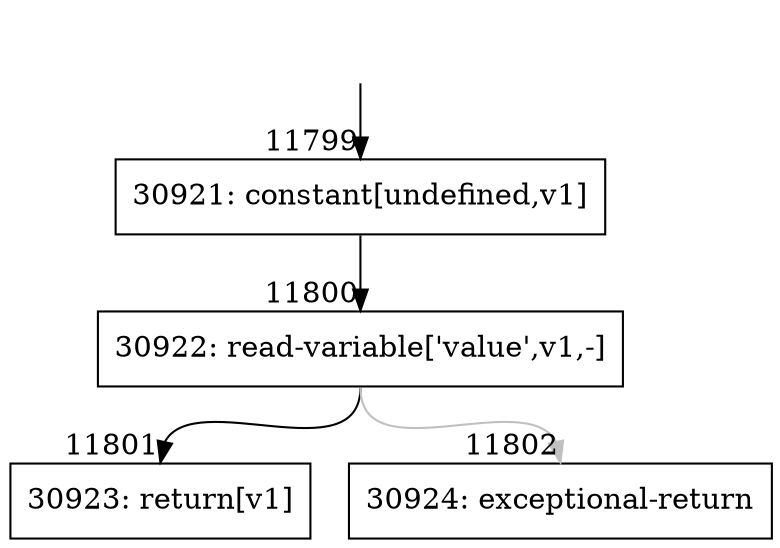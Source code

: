 digraph {
rankdir="TD"
BB_entry915[shape=none,label=""];
BB_entry915 -> BB11799 [tailport=s, headport=n, headlabel="    11799"]
BB11799 [shape=record label="{30921: constant[undefined,v1]}" ] 
BB11799 -> BB11800 [tailport=s, headport=n, headlabel="      11800"]
BB11800 [shape=record label="{30922: read-variable['value',v1,-]}" ] 
BB11800 -> BB11801 [tailport=s, headport=n, headlabel="      11801"]
BB11800 -> BB11802 [tailport=s, headport=n, color=gray, headlabel="      11802"]
BB11801 [shape=record label="{30923: return[v1]}" ] 
BB11802 [shape=record label="{30924: exceptional-return}" ] 
//#$~ 17086
}
